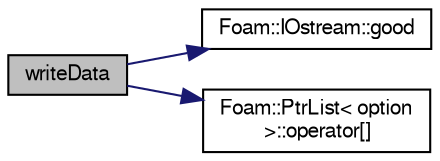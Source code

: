 digraph "writeData"
{
  bgcolor="transparent";
  edge [fontname="FreeSans",fontsize="10",labelfontname="FreeSans",labelfontsize="10"];
  node [fontname="FreeSans",fontsize="10",shape=record];
  rankdir="LR";
  Node1700 [label="writeData",height=0.2,width=0.4,color="black", fillcolor="grey75", style="filled", fontcolor="black"];
  Node1700 -> Node1701 [color="midnightblue",fontsize="10",style="solid",fontname="FreeSans"];
  Node1701 [label="Foam::IOstream::good",height=0.2,width=0.4,color="black",URL="$a26226.html#abdcc7f96f487faadc7769afcf58fe992",tooltip="Return true if next operation might succeed. "];
  Node1700 -> Node1702 [color="midnightblue",fontsize="10",style="solid",fontname="FreeSans"];
  Node1702 [label="Foam::PtrList\< option\l \>::operator[]",height=0.2,width=0.4,color="black",URL="$a25914.html#a92eab3a97cd59afdf63a26b0a90642a9",tooltip="Return element const reference. "];
}
